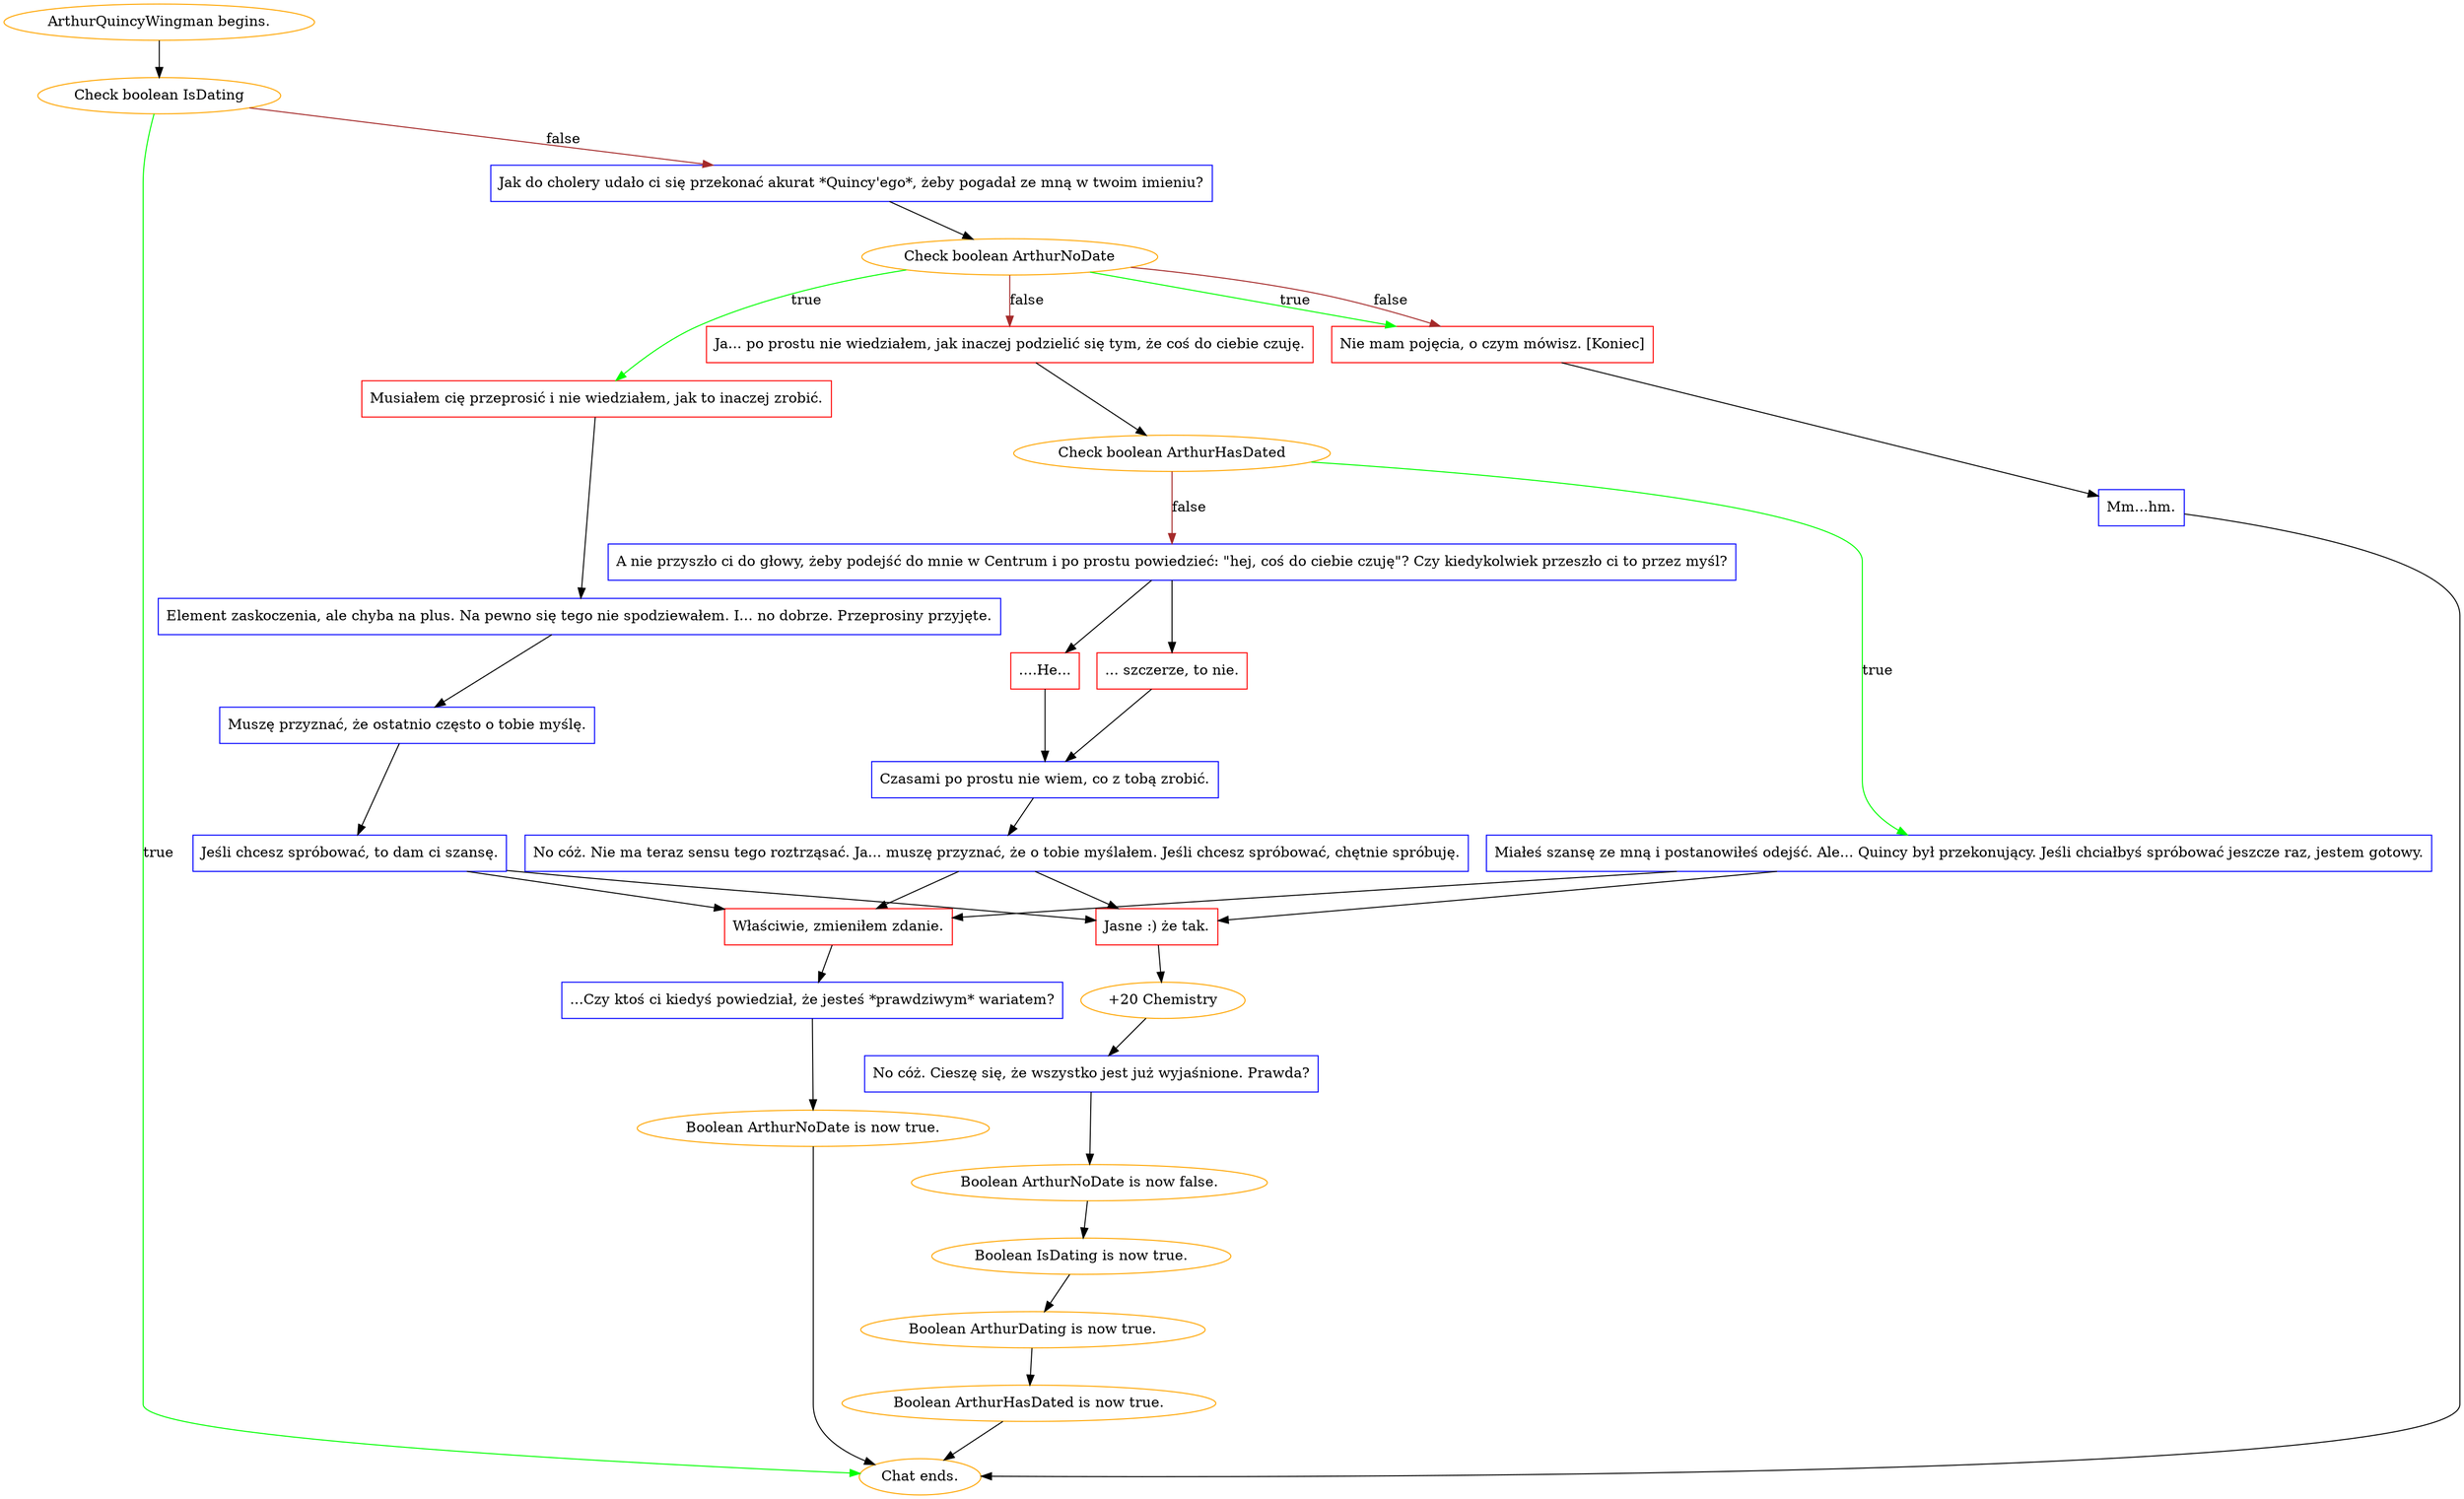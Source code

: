 digraph {
	"ArthurQuincyWingman begins." [color=orange];
		"ArthurQuincyWingman begins." -> j902589440;
	j902589440 [label="Check boolean IsDating",color=orange];
		j902589440 -> "Chat ends." [label=true,color=green];
		j902589440 -> j300898178 [label=false,color=brown];
	"Chat ends." [color=orange];
	j300898178 [label="Jak do cholery udało ci się przekonać akurat *Quincy'ego*, żeby pogadał ze mną w twoim imieniu?",shape=box,color=blue];
		j300898178 -> j1374000026;
	j1374000026 [label="Check boolean ArthurNoDate",color=orange];
		j1374000026 -> j1578235862 [label=true,color=green];
		j1374000026 -> j273664129 [label=true,color=green];
		j1374000026 -> j2507498086 [label=false,color=brown];
		j1374000026 -> j273664129 [label=false,color=brown];
	j1578235862 [label="Musiałem cię przeprosić i nie wiedziałem, jak to inaczej zrobić.",shape=box,color=red];
		j1578235862 -> j565447283;
	j273664129 [label="Nie mam pojęcia, o czym mówisz. [Koniec]",shape=box,color=red];
		j273664129 -> j4292474106;
	j2507498086 [label="Ja... po prostu nie wiedziałem, jak inaczej podzielić się tym, że coś do ciebie czuję.",shape=box,color=red];
		j2507498086 -> j3373833188;
	j565447283 [label="Element zaskoczenia, ale chyba na plus. Na pewno się tego nie spodziewałem. I... no dobrze. Przeprosiny przyjęte.",shape=box,color=blue];
		j565447283 -> j2691922301;
	j4292474106 [label="Mm...hm.",shape=box,color=blue];
		j4292474106 -> "Chat ends.";
	j3373833188 [label="Check boolean ArthurHasDated",color=orange];
		j3373833188 -> j3027591218 [label=true,color=green];
		j3373833188 -> j78831323 [label=false,color=brown];
	j2691922301 [label="Muszę przyznać, że ostatnio często o tobie myślę.",shape=box,color=blue];
		j2691922301 -> j2391599583;
	j3027591218 [label="Miałeś szansę ze mną i postanowiłeś odejść. Ale... Quincy był przekonujący. Jeśli chciałbyś spróbować jeszcze raz, jestem gotowy.",shape=box,color=blue];
		j3027591218 -> j292489314;
		j3027591218 -> j3654182895;
	j78831323 [label="A nie przyszło ci do głowy, żeby podejść do mnie w Centrum i po prostu powiedzieć: \"hej, coś do ciebie czuję\"? Czy kiedykolwiek przeszło ci to przez myśl?",shape=box,color=blue];
		j78831323 -> j434201759;
		j78831323 -> j203857245;
	j2391599583 [label="Jeśli chcesz spróbować, to dam ci szansę.",shape=box,color=blue];
		j2391599583 -> j292489314;
		j2391599583 -> j3654182895;
	j292489314 [label="Jasne :) że tak.",shape=box,color=red];
		j292489314 -> j2467436783;
	j3654182895 [label="Właściwie, zmieniłem zdanie.",shape=box,color=red];
		j3654182895 -> j785737728;
	j434201759 [label="... szczerze, to nie.",shape=box,color=red];
		j434201759 -> j2616784383;
	j203857245 [label="....He...",shape=box,color=red];
		j203857245 -> j2616784383;
	j2467436783 [label="+20 Chemistry",color=orange];
		j2467436783 -> j1510726577;
	j785737728 [label="...Czy ktoś ci kiedyś powiedział, że jesteś *prawdziwym* wariatem?",shape=box,color=blue];
		j785737728 -> j2533691464;
	j2616784383 [label="Czasami po prostu nie wiem, co z tobą zrobić.",shape=box,color=blue];
		j2616784383 -> j3619532688;
	j1510726577 [label="No cóż. Cieszę się, że wszystko jest już wyjaśnione. Prawda?",shape=box,color=blue];
		j1510726577 -> j4043864563;
	j2533691464 [label="Boolean ArthurNoDate is now true.",color=orange];
		j2533691464 -> "Chat ends.";
	j3619532688 [label="No cóż. Nie ma teraz sensu tego roztrząsać. Ja... muszę przyznać, że o tobie myślałem. Jeśli chcesz spróbować, chętnie spróbuję.",shape=box,color=blue];
		j3619532688 -> j292489314;
		j3619532688 -> j3654182895;
	j4043864563 [label="Boolean ArthurNoDate is now false.",color=orange];
		j4043864563 -> j1527829918;
	j1527829918 [label="Boolean IsDating is now true.",color=orange];
		j1527829918 -> j899889954;
	j899889954 [label="Boolean ArthurDating is now true.",color=orange];
		j899889954 -> j3103123730;
	j3103123730 [label="Boolean ArthurHasDated is now true.",color=orange];
		j3103123730 -> "Chat ends.";
}